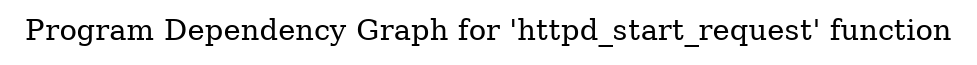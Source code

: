 digraph "Program Dependency Graph for 'httpd_start_request' function" {
	label="Program Dependency Graph for 'httpd_start_request' function";

}
